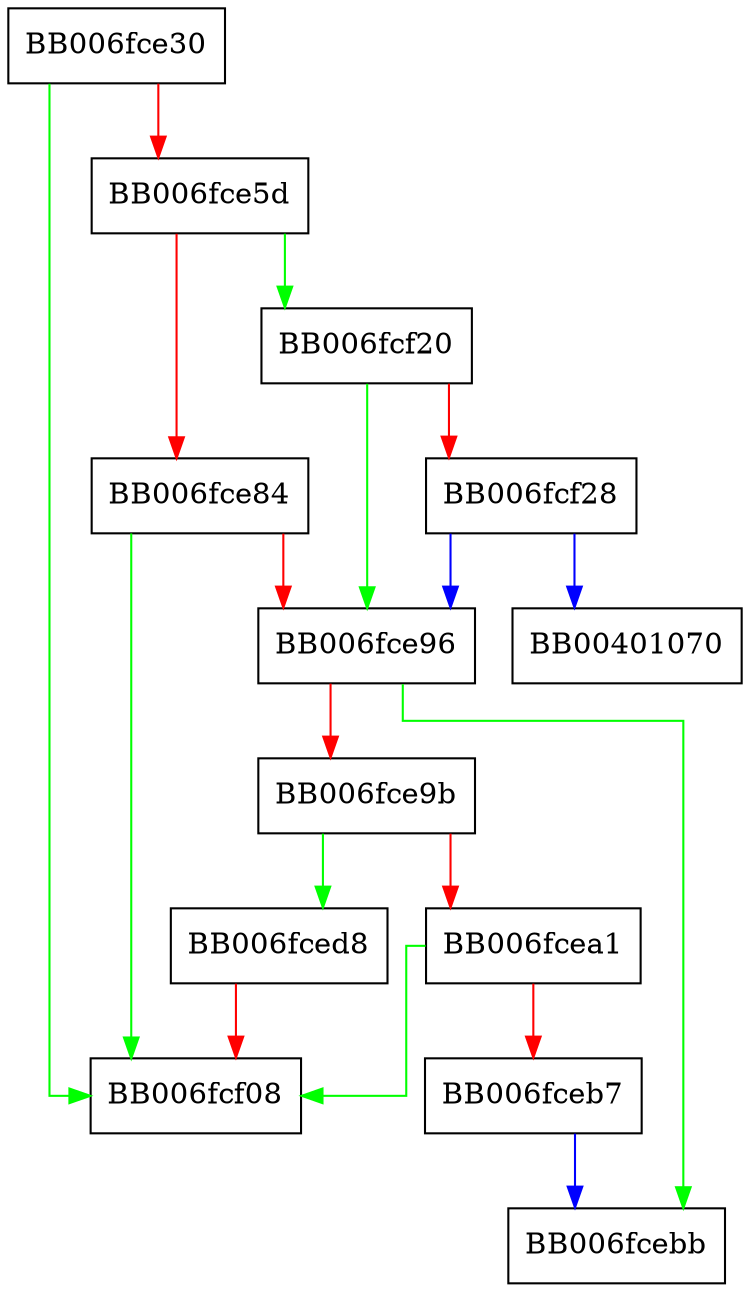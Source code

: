 digraph des_dinit {
  node [shape="box"];
  graph [splines=ortho];
  BB006fce30 -> BB006fcf08 [color="green"];
  BB006fce30 -> BB006fce5d [color="red"];
  BB006fce5d -> BB006fcf20 [color="green"];
  BB006fce5d -> BB006fce84 [color="red"];
  BB006fce84 -> BB006fcf08 [color="green"];
  BB006fce84 -> BB006fce96 [color="red"];
  BB006fce96 -> BB006fcebb [color="green"];
  BB006fce96 -> BB006fce9b [color="red"];
  BB006fce9b -> BB006fced8 [color="green"];
  BB006fce9b -> BB006fcea1 [color="red"];
  BB006fcea1 -> BB006fcf08 [color="green"];
  BB006fcea1 -> BB006fceb7 [color="red"];
  BB006fceb7 -> BB006fcebb [color="blue"];
  BB006fced8 -> BB006fcf08 [color="red"];
  BB006fcf20 -> BB006fce96 [color="green"];
  BB006fcf20 -> BB006fcf28 [color="red"];
  BB006fcf28 -> BB00401070 [color="blue"];
  BB006fcf28 -> BB006fce96 [color="blue"];
}